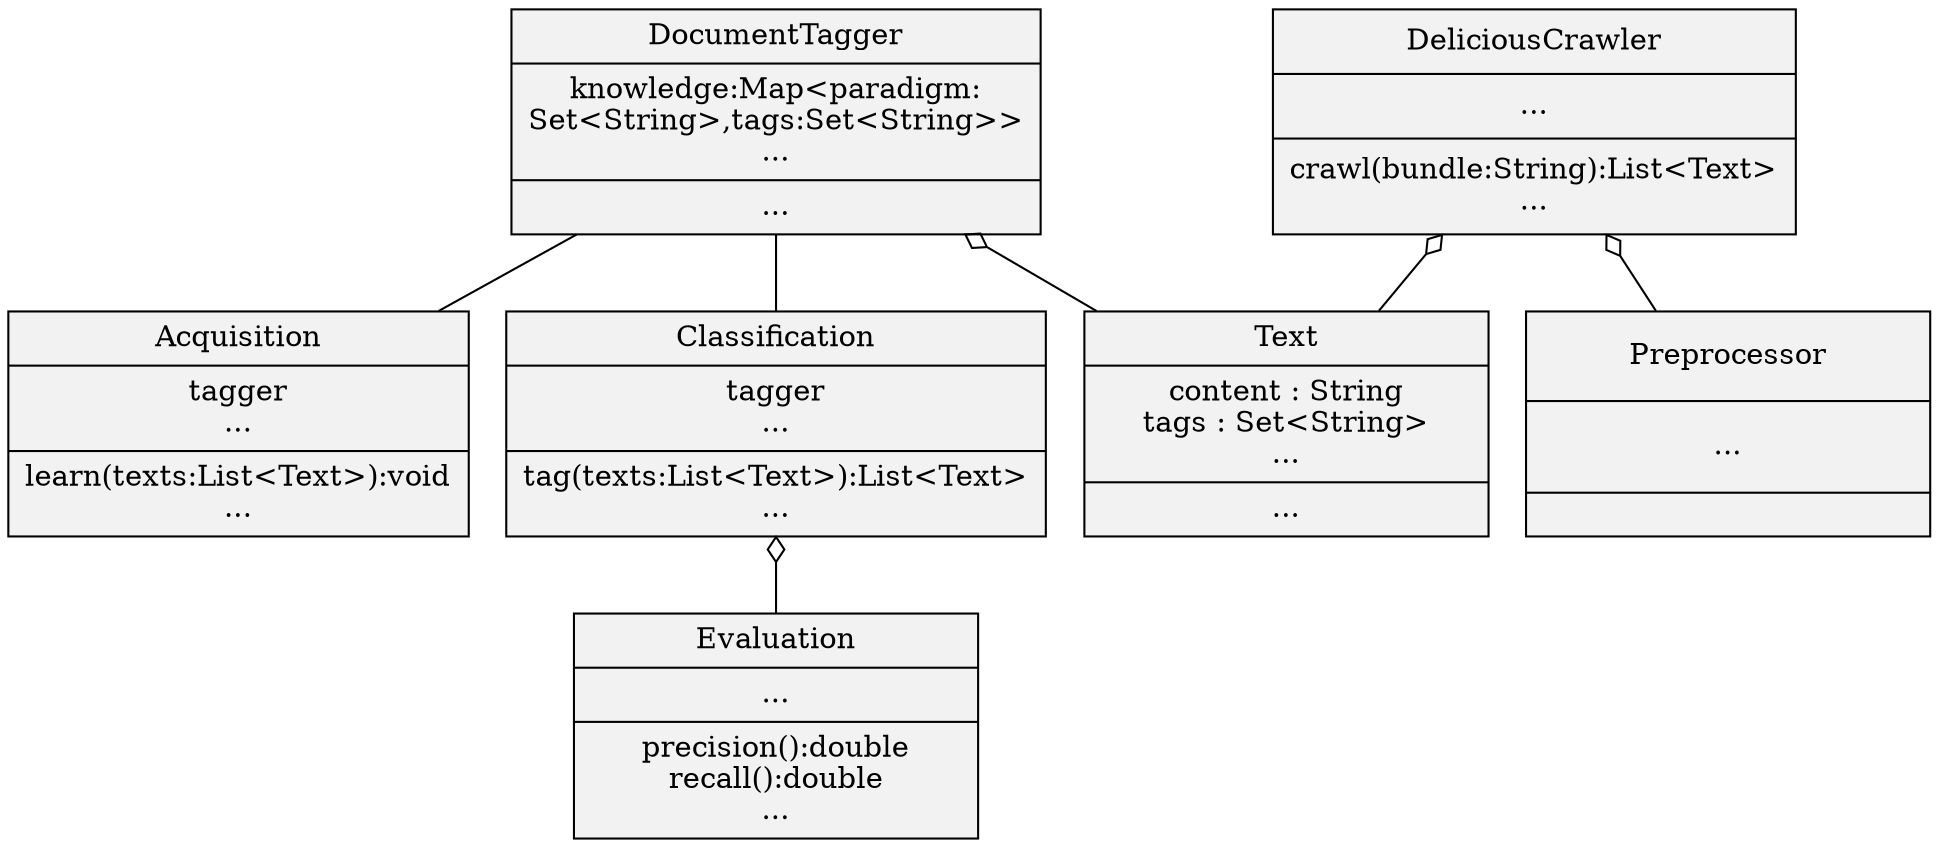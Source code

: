 digraph filter {
  /*size="5,5"*/
  node[shape=record,style=filled,fillcolor=gray95 width=2.7 height=1.5]
  edge[dir=back, arrowtail=empty]
  
  acquisition[label = "{Acquisition|tagger\n...|learn(texts:List\<Text\>):void\n...}"]
  classification[label = "{Classification|tagger\n...|tag(texts:List\<Text\>):List\<Text\>\n...}"]
  document_tagger[label = "{DocumentTagger|knowledge:Map\<paradigm:\nSet\<String\>,tags:Set\<String\>\>\n...|...}"]
  evaluation[label = "{Evaluation|...|precision():double\nrecall():double\n...}"]
  preprocessor[label = "{Preprocessor|...|filter(Set\<String\>):Set<String>\ncontent(root:Node):String\n...}"]
  text[label = "{Text|content : String\ntags : Set\<String\>\n...|...}"]
  delicious_crawler[label = "{DeliciousCrawler|...|crawl(bundle:String):List\<Text\>\n...}"]
 
  
  document_tagger->acquisition[arrowhead=ediamond arrowtail=none]
  document_tagger->classification[arrowhead=ediamond arrowtail=none]
  document_tagger->text[arrowtail=ediamond]
  
  delicious_crawler -> text[arrowtail=ediamond]
  delicious_crawler -> preprocessor[arrowtail=ediamond]
  
  classification->evaluation[arrowtail=ediamond]
 
}